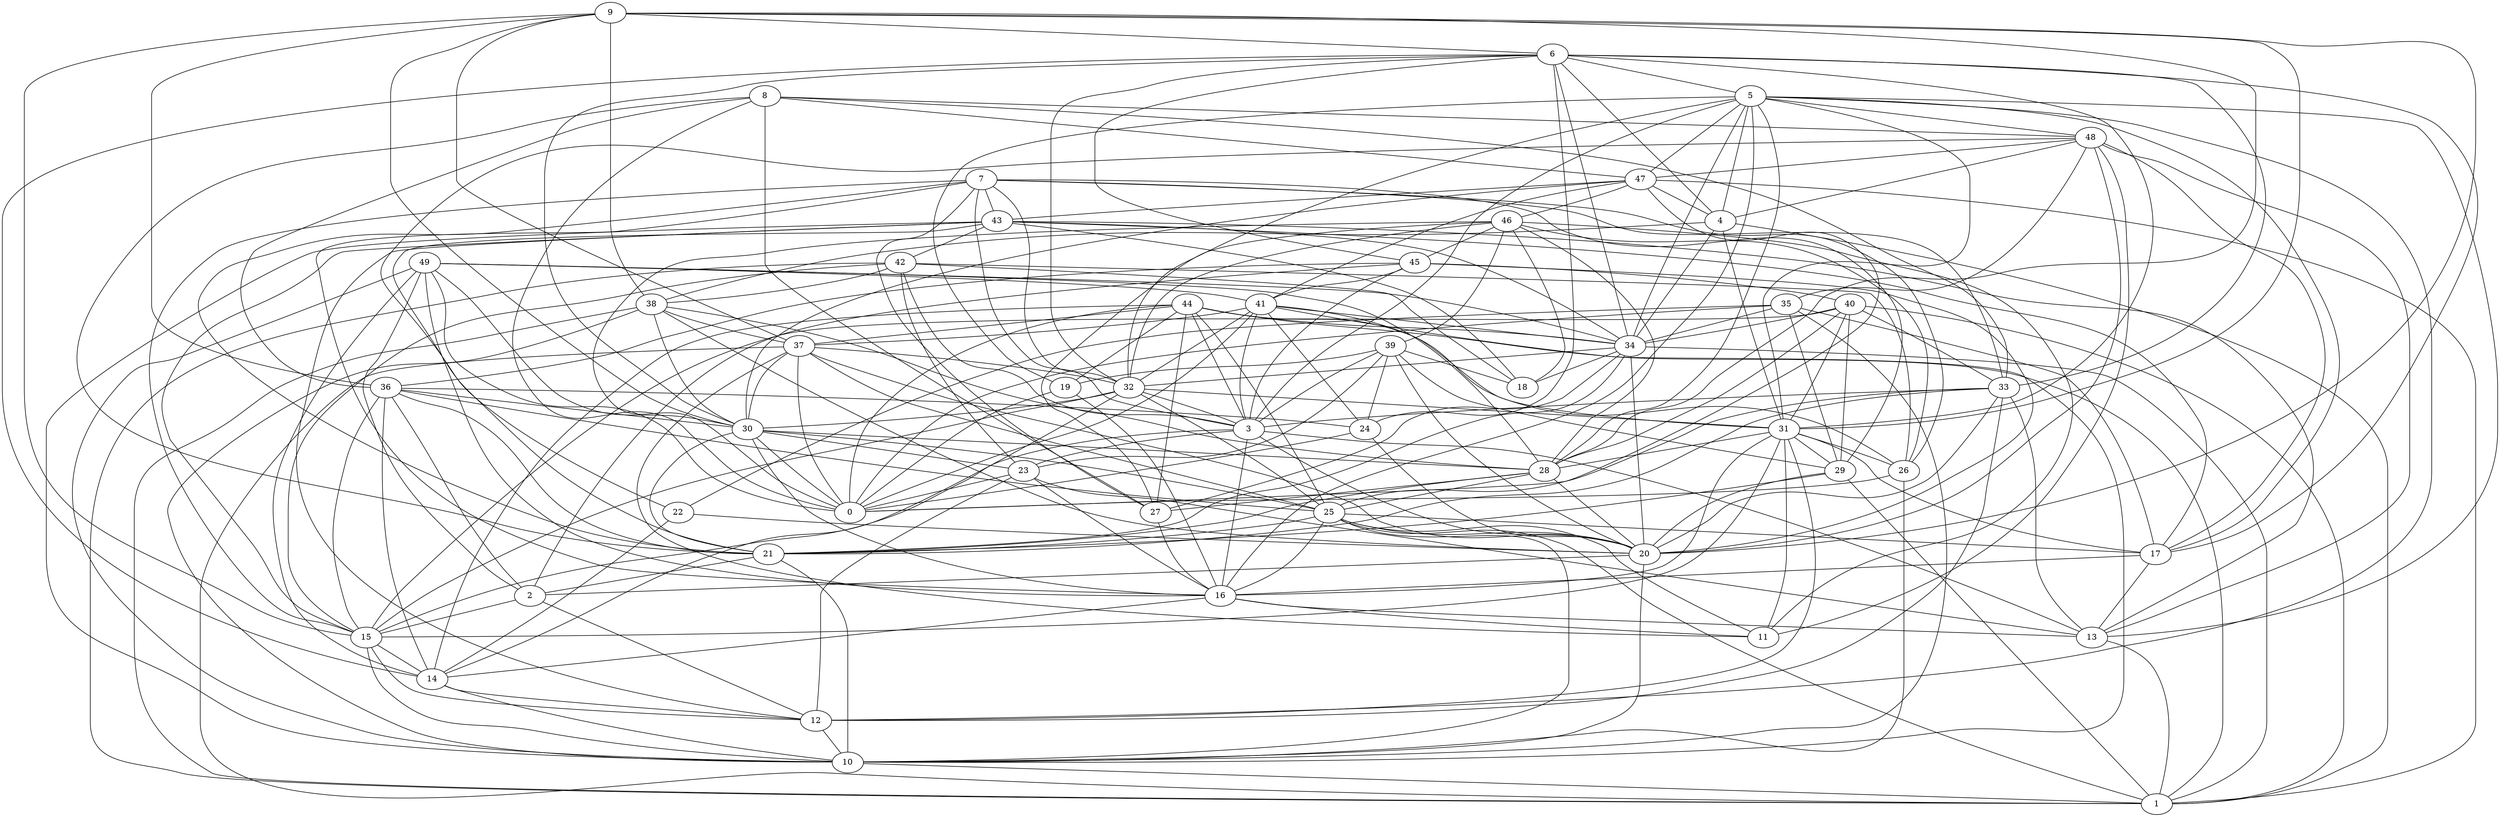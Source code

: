 digraph GG_graph {

subgraph G_graph {
edge [color = black]
"43" -> "13" [dir = none]
"43" -> "34" [dir = none]
"43" -> "42" [dir = none]
"49" -> "10" [dir = none]
"49" -> "30" [dir = none]
"49" -> "34" [dir = none]
"42" -> "23" [dir = none]
"42" -> "1" [dir = none]
"42" -> "3" [dir = none]
"42" -> "18" [dir = none]
"35" -> "22" [dir = none]
"35" -> "34" [dir = none]
"35" -> "17" [dir = none]
"35" -> "29" [dir = none]
"15" -> "14" [dir = none]
"22" -> "14" [dir = none]
"36" -> "14" [dir = none]
"36" -> "24" [dir = none]
"39" -> "19" [dir = none]
"39" -> "29" [dir = none]
"39" -> "18" [dir = none]
"37" -> "32" [dir = none]
"37" -> "0" [dir = none]
"37" -> "20" [dir = none]
"37" -> "30" [dir = none]
"37" -> "11" [dir = none]
"32" -> "14" [dir = none]
"32" -> "15" [dir = none]
"46" -> "11" [dir = none]
"46" -> "18" [dir = none]
"46" -> "28" [dir = none]
"46" -> "26" [dir = none]
"46" -> "45" [dir = none]
"7" -> "27" [dir = none]
"7" -> "3" [dir = none]
"7" -> "33" [dir = none]
"10" -> "1" [dir = none]
"28" -> "21" [dir = none]
"28" -> "20" [dir = none]
"28" -> "27" [dir = none]
"41" -> "24" [dir = none]
"41" -> "32" [dir = none]
"41" -> "10" [dir = none]
"38" -> "37" [dir = none]
"38" -> "30" [dir = none]
"38" -> "10" [dir = none]
"8" -> "33" [dir = none]
"8" -> "0" [dir = none]
"48" -> "35" [dir = none]
"48" -> "20" [dir = none]
"5" -> "17" [dir = none]
"5" -> "4" [dir = none]
"5" -> "47" [dir = none]
"5" -> "3" [dir = none]
"5" -> "19" [dir = none]
"20" -> "2" [dir = none]
"4" -> "34" [dir = none]
"23" -> "13" [dir = none]
"23" -> "12" [dir = none]
"44" -> "0" [dir = none]
"44" -> "14" [dir = none]
"44" -> "37" [dir = none]
"44" -> "27" [dir = none]
"44" -> "19" [dir = none]
"2" -> "15" [dir = none]
"25" -> "21" [dir = none]
"9" -> "20" [dir = none]
"9" -> "30" [dir = none]
"9" -> "15" [dir = none]
"9" -> "31" [dir = none]
"40" -> "33" [dir = none]
"40" -> "29" [dir = none]
"40" -> "15" [dir = none]
"40" -> "31" [dir = none]
"17" -> "16" [dir = none]
"31" -> "29" [dir = none]
"31" -> "28" [dir = none]
"31" -> "26" [dir = none]
"47" -> "25" [dir = none]
"47" -> "30" [dir = none]
"16" -> "14" [dir = none]
"16" -> "13" [dir = none]
"6" -> "45" [dir = none]
"6" -> "5" [dir = none]
"6" -> "32" [dir = none]
"6" -> "31" [dir = none]
"6" -> "17" [dir = none]
"6" -> "24" [dir = none]
"45" -> "2" [dir = none]
"30" -> "16" [dir = none]
"3" -> "20" [dir = none]
"3" -> "16" [dir = none]
"3" -> "13" [dir = none]
"34" -> "27" [dir = none]
"34" -> "1" [dir = none]
"34" -> "32" [dir = none]
"34" -> "21" [dir = none]
"14" -> "12" [dir = none]
"44" -> "25" [dir = none]
"46" -> "32" [dir = none]
"31" -> "12" [dir = none]
"43" -> "17" [dir = none]
"32" -> "31" [dir = none]
"31" -> "16" [dir = none]
"37" -> "25" [dir = none]
"44" -> "26" [dir = none]
"19" -> "16" [dir = none]
"9" -> "38" [dir = none]
"39" -> "24" [dir = none]
"30" -> "25" [dir = none]
"47" -> "4" [dir = none]
"36" -> "21" [dir = none]
"7" -> "21" [dir = none]
"9" -> "28" [dir = none]
"43" -> "18" [dir = none]
"7" -> "15" [dir = none]
"33" -> "3" [dir = none]
"42" -> "26" [dir = none]
"44" -> "1" [dir = none]
"30" -> "0" [dir = none]
"43" -> "10" [dir = none]
"26" -> "0" [dir = none]
"37" -> "1" [dir = none]
"9" -> "6" [dir = none]
"47" -> "43" [dir = none]
"21" -> "10" [dir = none]
"5" -> "28" [dir = none]
"41" -> "34" [dir = none]
"49" -> "14" [dir = none]
"33" -> "13" [dir = none]
"39" -> "3" [dir = none]
"36" -> "30" [dir = none]
"43" -> "21" [dir = none]
"31" -> "15" [dir = none]
"5" -> "16" [dir = none]
"42" -> "15" [dir = none]
"44" -> "34" [dir = none]
"39" -> "23" [dir = none]
"45" -> "40" [dir = none]
"19" -> "0" [dir = none]
"40" -> "34" [dir = none]
"7" -> "43" [dir = none]
"48" -> "4" [dir = none]
"32" -> "30" [dir = none]
"33" -> "20" [dir = none]
"6" -> "33" [dir = none]
"35" -> "10" [dir = none]
"32" -> "3" [dir = none]
"28" -> "25" [dir = none]
"5" -> "31" [dir = none]
"39" -> "20" [dir = none]
"41" -> "0" [dir = none]
"6" -> "4" [dir = none]
"41" -> "3" [dir = none]
"48" -> "17" [dir = none]
"6" -> "34" [dir = none]
"45" -> "36" [dir = none]
"36" -> "25" [dir = none]
"9" -> "36" [dir = none]
"47" -> "46" [dir = none]
"30" -> "23" [dir = none]
"46" -> "27" [dir = none]
"3" -> "15" [dir = none]
"49" -> "41" [dir = none]
"4" -> "31" [dir = none]
"48" -> "47" [dir = none]
"8" -> "48" [dir = none]
"29" -> "21" [dir = none]
"25" -> "16" [dir = none]
"5" -> "32" [dir = none]
"26" -> "10" [dir = none]
"7" -> "29" [dir = none]
"31" -> "11" [dir = none]
"25" -> "11" [dir = none]
"21" -> "2" [dir = none]
"8" -> "36" [dir = none]
"48" -> "11" [dir = none]
"38" -> "20" [dir = none]
"36" -> "2" [dir = none]
"8" -> "27" [dir = none]
"29" -> "1" [dir = none]
"23" -> "16" [dir = none]
"3" -> "23" [dir = none]
"7" -> "26" [dir = none]
"36" -> "15" [dir = none]
"42" -> "38" [dir = none]
"5" -> "12" [dir = none]
"46" -> "0" [dir = none]
"16" -> "11" [dir = none]
"23" -> "0" [dir = none]
"45" -> "20" [dir = none]
"12" -> "10" [dir = none]
"43" -> "15" [dir = none]
"27" -> "16" [dir = none]
"4" -> "1" [dir = none]
"48" -> "13" [dir = none]
"33" -> "12" [dir = none]
"25" -> "17" [dir = none]
"25" -> "1" [dir = none]
"34" -> "20" [dir = none]
"40" -> "28" [dir = none]
"8" -> "21" [dir = none]
"6" -> "30" [dir = none]
"38" -> "28" [dir = none]
"38" -> "1" [dir = none]
"22" -> "20" [dir = none]
"25" -> "20" [dir = none]
"43" -> "12" [dir = none]
"49" -> "28" [dir = none]
"25" -> "10" [dir = none]
"31" -> "17" [dir = none]
"46" -> "39" [dir = none]
"41" -> "31" [dir = none]
"48" -> "22" [dir = none]
"49" -> "2" [dir = none]
"14" -> "10" [dir = none]
"29" -> "20" [dir = none]
"45" -> "3" [dir = none]
"6" -> "14" [dir = none]
"20" -> "10" [dir = none]
"5" -> "13" [dir = none]
"7" -> "32" [dir = none]
"24" -> "20" [dir = none]
"15" -> "10" [dir = none]
"30" -> "28" [dir = none]
"13" -> "1" [dir = none]
"45" -> "41" [dir = none]
"5" -> "34" [dir = none]
"47" -> "1" [dir = none]
"34" -> "18" [dir = none]
"49" -> "16" [dir = none]
"7" -> "16" [dir = none]
"9" -> "37" [dir = none]
"49" -> "0" [dir = none]
"33" -> "0" [dir = none]
"41" -> "37" [dir = none]
"47" -> "41" [dir = none]
"44" -> "3" [dir = none]
"8" -> "47" [dir = none]
"32" -> "25" [dir = none]
"4" -> "38" [dir = none]
"5" -> "48" [dir = none]
"15" -> "12" [dir = none]
"2" -> "12" [dir = none]
"33" -> "21" [dir = none]
"24" -> "0" [dir = none]
"30" -> "21" [dir = none]
"17" -> "13" [dir = none]
"35" -> "0" [dir = none]
"40" -> "1" [dir = none]
}

}
